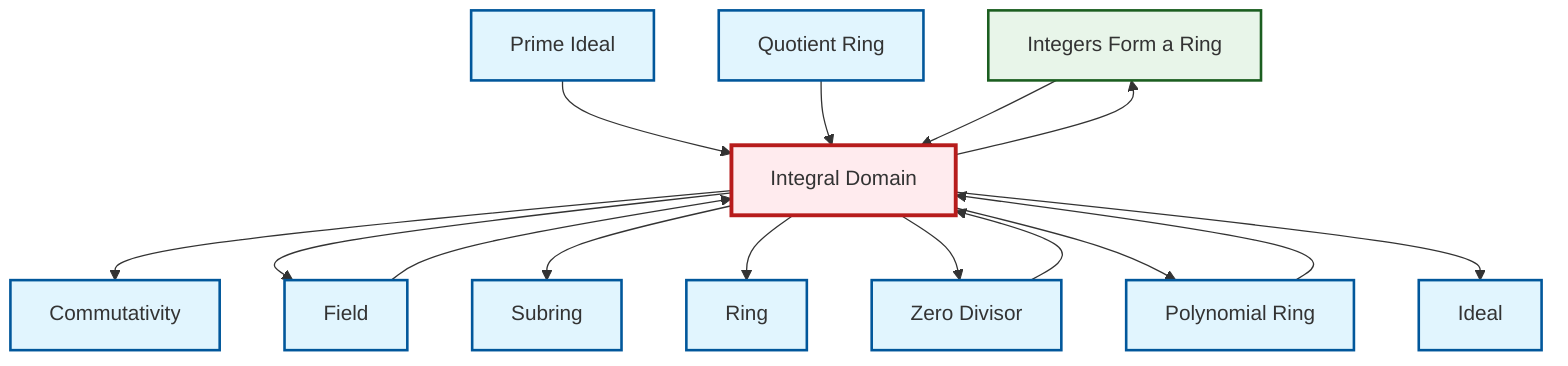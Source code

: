 graph TD
    classDef definition fill:#e1f5fe,stroke:#01579b,stroke-width:2px
    classDef theorem fill:#f3e5f5,stroke:#4a148c,stroke-width:2px
    classDef axiom fill:#fff3e0,stroke:#e65100,stroke-width:2px
    classDef example fill:#e8f5e9,stroke:#1b5e20,stroke-width:2px
    classDef current fill:#ffebee,stroke:#b71c1c,stroke-width:3px
    def-ring["Ring"]:::definition
    ex-integers-ring["Integers Form a Ring"]:::example
    def-zero-divisor["Zero Divisor"]:::definition
    def-quotient-ring["Quotient Ring"]:::definition
    def-polynomial-ring["Polynomial Ring"]:::definition
    def-commutativity["Commutativity"]:::definition
    def-integral-domain["Integral Domain"]:::definition
    def-field["Field"]:::definition
    def-ideal["Ideal"]:::definition
    def-prime-ideal["Prime Ideal"]:::definition
    def-subring["Subring"]:::definition
    def-integral-domain --> def-commutativity
    def-integral-domain --> def-field
    def-field --> def-integral-domain
    def-prime-ideal --> def-integral-domain
    def-integral-domain --> ex-integers-ring
    def-integral-domain --> def-subring
    def-integral-domain --> def-ring
    def-quotient-ring --> def-integral-domain
    def-integral-domain --> def-zero-divisor
    def-integral-domain --> def-polynomial-ring
    def-polynomial-ring --> def-integral-domain
    def-integral-domain --> def-ideal
    ex-integers-ring --> def-integral-domain
    def-zero-divisor --> def-integral-domain
    class def-integral-domain current